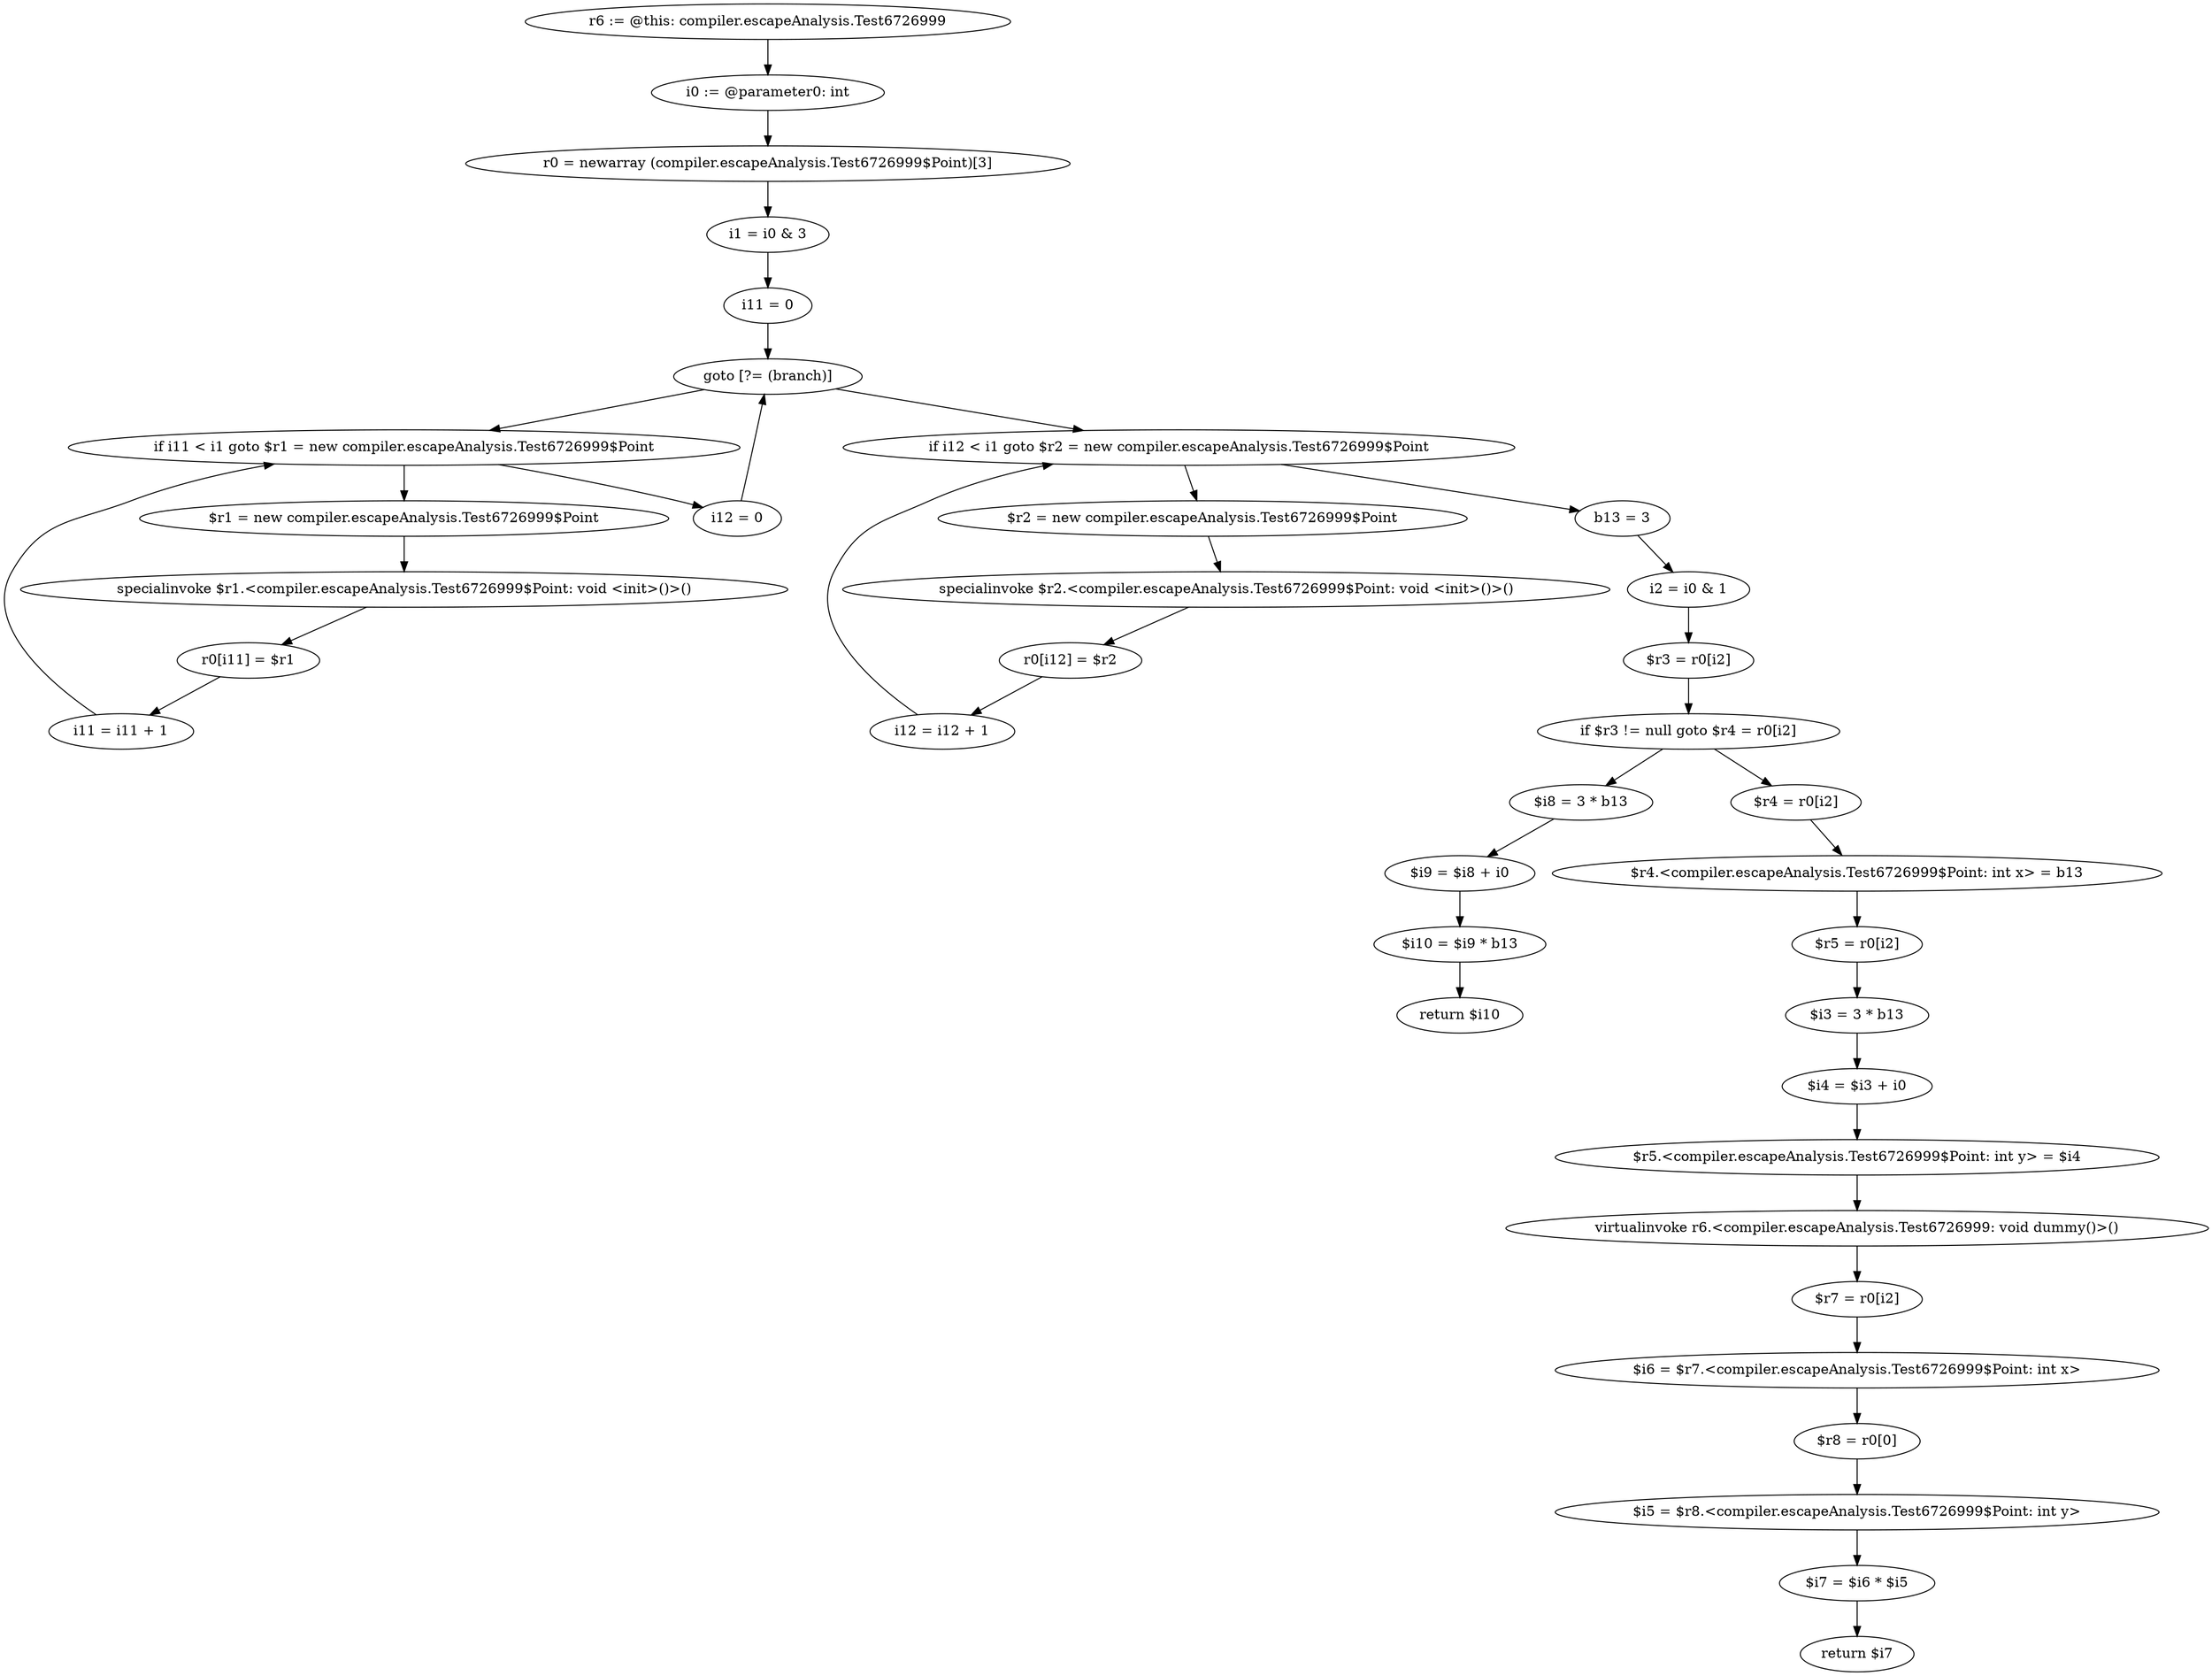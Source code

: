 digraph "unitGraph" {
    "r6 := @this: compiler.escapeAnalysis.Test6726999"
    "i0 := @parameter0: int"
    "r0 = newarray (compiler.escapeAnalysis.Test6726999$Point)[3]"
    "i1 = i0 & 3"
    "i11 = 0"
    "goto [?= (branch)]"
    "$r1 = new compiler.escapeAnalysis.Test6726999$Point"
    "specialinvoke $r1.<compiler.escapeAnalysis.Test6726999$Point: void <init>()>()"
    "r0[i11] = $r1"
    "i11 = i11 + 1"
    "if i11 < i1 goto $r1 = new compiler.escapeAnalysis.Test6726999$Point"
    "i12 = 0"
    "$r2 = new compiler.escapeAnalysis.Test6726999$Point"
    "specialinvoke $r2.<compiler.escapeAnalysis.Test6726999$Point: void <init>()>()"
    "r0[i12] = $r2"
    "i12 = i12 + 1"
    "if i12 < i1 goto $r2 = new compiler.escapeAnalysis.Test6726999$Point"
    "b13 = 3"
    "i2 = i0 & 1"
    "$r3 = r0[i2]"
    "if $r3 != null goto $r4 = r0[i2]"
    "$i8 = 3 * b13"
    "$i9 = $i8 + i0"
    "$i10 = $i9 * b13"
    "return $i10"
    "$r4 = r0[i2]"
    "$r4.<compiler.escapeAnalysis.Test6726999$Point: int x> = b13"
    "$r5 = r0[i2]"
    "$i3 = 3 * b13"
    "$i4 = $i3 + i0"
    "$r5.<compiler.escapeAnalysis.Test6726999$Point: int y> = $i4"
    "virtualinvoke r6.<compiler.escapeAnalysis.Test6726999: void dummy()>()"
    "$r7 = r0[i2]"
    "$i6 = $r7.<compiler.escapeAnalysis.Test6726999$Point: int x>"
    "$r8 = r0[0]"
    "$i5 = $r8.<compiler.escapeAnalysis.Test6726999$Point: int y>"
    "$i7 = $i6 * $i5"
    "return $i7"
    "r6 := @this: compiler.escapeAnalysis.Test6726999"->"i0 := @parameter0: int";
    "i0 := @parameter0: int"->"r0 = newarray (compiler.escapeAnalysis.Test6726999$Point)[3]";
    "r0 = newarray (compiler.escapeAnalysis.Test6726999$Point)[3]"->"i1 = i0 & 3";
    "i1 = i0 & 3"->"i11 = 0";
    "i11 = 0"->"goto [?= (branch)]";
    "goto [?= (branch)]"->"if i11 < i1 goto $r1 = new compiler.escapeAnalysis.Test6726999$Point";
    "$r1 = new compiler.escapeAnalysis.Test6726999$Point"->"specialinvoke $r1.<compiler.escapeAnalysis.Test6726999$Point: void <init>()>()";
    "specialinvoke $r1.<compiler.escapeAnalysis.Test6726999$Point: void <init>()>()"->"r0[i11] = $r1";
    "r0[i11] = $r1"->"i11 = i11 + 1";
    "i11 = i11 + 1"->"if i11 < i1 goto $r1 = new compiler.escapeAnalysis.Test6726999$Point";
    "if i11 < i1 goto $r1 = new compiler.escapeAnalysis.Test6726999$Point"->"i12 = 0";
    "if i11 < i1 goto $r1 = new compiler.escapeAnalysis.Test6726999$Point"->"$r1 = new compiler.escapeAnalysis.Test6726999$Point";
    "i12 = 0"->"goto [?= (branch)]";
    "goto [?= (branch)]"->"if i12 < i1 goto $r2 = new compiler.escapeAnalysis.Test6726999$Point";
    "$r2 = new compiler.escapeAnalysis.Test6726999$Point"->"specialinvoke $r2.<compiler.escapeAnalysis.Test6726999$Point: void <init>()>()";
    "specialinvoke $r2.<compiler.escapeAnalysis.Test6726999$Point: void <init>()>()"->"r0[i12] = $r2";
    "r0[i12] = $r2"->"i12 = i12 + 1";
    "i12 = i12 + 1"->"if i12 < i1 goto $r2 = new compiler.escapeAnalysis.Test6726999$Point";
    "if i12 < i1 goto $r2 = new compiler.escapeAnalysis.Test6726999$Point"->"b13 = 3";
    "if i12 < i1 goto $r2 = new compiler.escapeAnalysis.Test6726999$Point"->"$r2 = new compiler.escapeAnalysis.Test6726999$Point";
    "b13 = 3"->"i2 = i0 & 1";
    "i2 = i0 & 1"->"$r3 = r0[i2]";
    "$r3 = r0[i2]"->"if $r3 != null goto $r4 = r0[i2]";
    "if $r3 != null goto $r4 = r0[i2]"->"$i8 = 3 * b13";
    "if $r3 != null goto $r4 = r0[i2]"->"$r4 = r0[i2]";
    "$i8 = 3 * b13"->"$i9 = $i8 + i0";
    "$i9 = $i8 + i0"->"$i10 = $i9 * b13";
    "$i10 = $i9 * b13"->"return $i10";
    "$r4 = r0[i2]"->"$r4.<compiler.escapeAnalysis.Test6726999$Point: int x> = b13";
    "$r4.<compiler.escapeAnalysis.Test6726999$Point: int x> = b13"->"$r5 = r0[i2]";
    "$r5 = r0[i2]"->"$i3 = 3 * b13";
    "$i3 = 3 * b13"->"$i4 = $i3 + i0";
    "$i4 = $i3 + i0"->"$r5.<compiler.escapeAnalysis.Test6726999$Point: int y> = $i4";
    "$r5.<compiler.escapeAnalysis.Test6726999$Point: int y> = $i4"->"virtualinvoke r6.<compiler.escapeAnalysis.Test6726999: void dummy()>()";
    "virtualinvoke r6.<compiler.escapeAnalysis.Test6726999: void dummy()>()"->"$r7 = r0[i2]";
    "$r7 = r0[i2]"->"$i6 = $r7.<compiler.escapeAnalysis.Test6726999$Point: int x>";
    "$i6 = $r7.<compiler.escapeAnalysis.Test6726999$Point: int x>"->"$r8 = r0[0]";
    "$r8 = r0[0]"->"$i5 = $r8.<compiler.escapeAnalysis.Test6726999$Point: int y>";
    "$i5 = $r8.<compiler.escapeAnalysis.Test6726999$Point: int y>"->"$i7 = $i6 * $i5";
    "$i7 = $i6 * $i5"->"return $i7";
}
